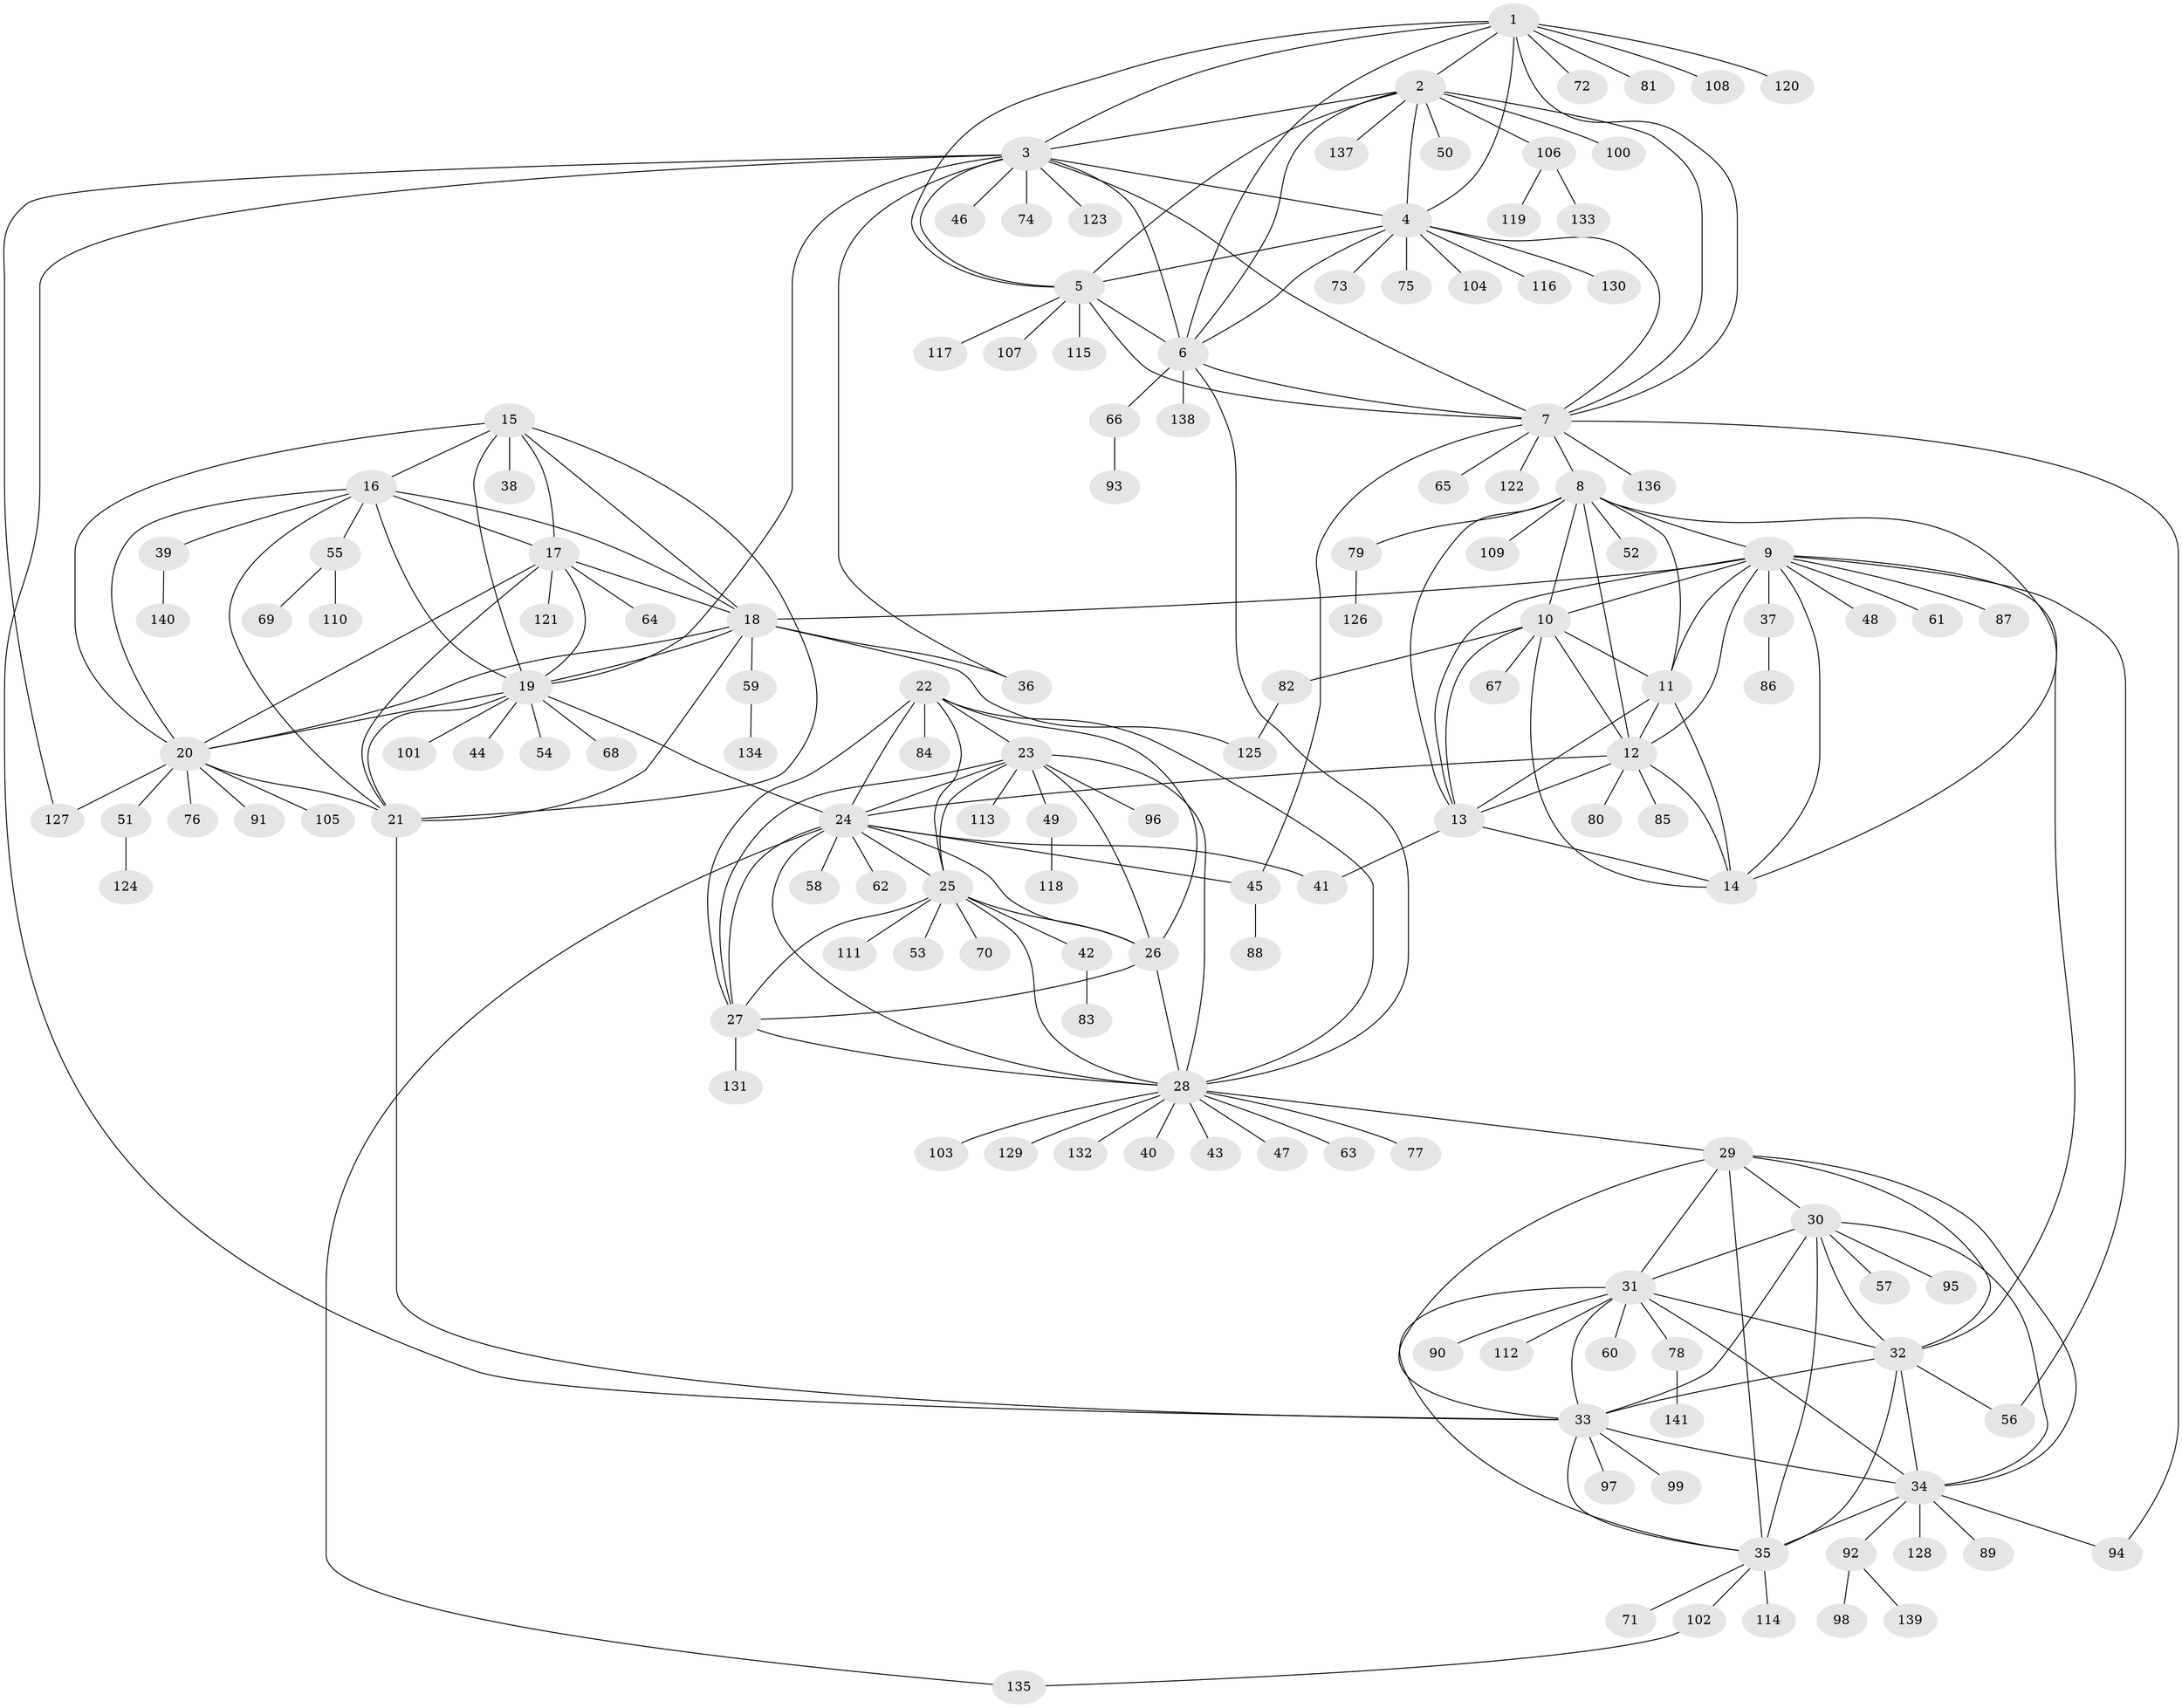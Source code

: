 // coarse degree distribution, {2: 0.11864406779661017, 9: 0.01694915254237288, 8: 0.06779661016949153, 1: 0.5932203389830508, 5: 0.05084745762711865, 4: 0.03389830508474576, 3: 0.03389830508474576, 7: 0.03389830508474576, 6: 0.01694915254237288, 13: 0.01694915254237288, 12: 0.01694915254237288}
// Generated by graph-tools (version 1.1) at 2025/37/03/04/25 23:37:47]
// undirected, 141 vertices, 229 edges
graph export_dot {
  node [color=gray90,style=filled];
  1;
  2;
  3;
  4;
  5;
  6;
  7;
  8;
  9;
  10;
  11;
  12;
  13;
  14;
  15;
  16;
  17;
  18;
  19;
  20;
  21;
  22;
  23;
  24;
  25;
  26;
  27;
  28;
  29;
  30;
  31;
  32;
  33;
  34;
  35;
  36;
  37;
  38;
  39;
  40;
  41;
  42;
  43;
  44;
  45;
  46;
  47;
  48;
  49;
  50;
  51;
  52;
  53;
  54;
  55;
  56;
  57;
  58;
  59;
  60;
  61;
  62;
  63;
  64;
  65;
  66;
  67;
  68;
  69;
  70;
  71;
  72;
  73;
  74;
  75;
  76;
  77;
  78;
  79;
  80;
  81;
  82;
  83;
  84;
  85;
  86;
  87;
  88;
  89;
  90;
  91;
  92;
  93;
  94;
  95;
  96;
  97;
  98;
  99;
  100;
  101;
  102;
  103;
  104;
  105;
  106;
  107;
  108;
  109;
  110;
  111;
  112;
  113;
  114;
  115;
  116;
  117;
  118;
  119;
  120;
  121;
  122;
  123;
  124;
  125;
  126;
  127;
  128;
  129;
  130;
  131;
  132;
  133;
  134;
  135;
  136;
  137;
  138;
  139;
  140;
  141;
  1 -- 2;
  1 -- 3;
  1 -- 4;
  1 -- 5;
  1 -- 6;
  1 -- 7;
  1 -- 72;
  1 -- 81;
  1 -- 108;
  1 -- 120;
  2 -- 3;
  2 -- 4;
  2 -- 5;
  2 -- 6;
  2 -- 7;
  2 -- 50;
  2 -- 100;
  2 -- 106;
  2 -- 137;
  3 -- 4;
  3 -- 5;
  3 -- 6;
  3 -- 7;
  3 -- 19;
  3 -- 33;
  3 -- 36;
  3 -- 46;
  3 -- 74;
  3 -- 123;
  3 -- 127;
  4 -- 5;
  4 -- 6;
  4 -- 7;
  4 -- 73;
  4 -- 75;
  4 -- 104;
  4 -- 116;
  4 -- 130;
  5 -- 6;
  5 -- 7;
  5 -- 107;
  5 -- 115;
  5 -- 117;
  6 -- 7;
  6 -- 28;
  6 -- 66;
  6 -- 138;
  7 -- 8;
  7 -- 45;
  7 -- 65;
  7 -- 94;
  7 -- 122;
  7 -- 136;
  8 -- 9;
  8 -- 10;
  8 -- 11;
  8 -- 12;
  8 -- 13;
  8 -- 14;
  8 -- 52;
  8 -- 79;
  8 -- 109;
  9 -- 10;
  9 -- 11;
  9 -- 12;
  9 -- 13;
  9 -- 14;
  9 -- 18;
  9 -- 32;
  9 -- 37;
  9 -- 48;
  9 -- 56;
  9 -- 61;
  9 -- 87;
  10 -- 11;
  10 -- 12;
  10 -- 13;
  10 -- 14;
  10 -- 67;
  10 -- 82;
  11 -- 12;
  11 -- 13;
  11 -- 14;
  12 -- 13;
  12 -- 14;
  12 -- 24;
  12 -- 80;
  12 -- 85;
  13 -- 14;
  13 -- 41;
  15 -- 16;
  15 -- 17;
  15 -- 18;
  15 -- 19;
  15 -- 20;
  15 -- 21;
  15 -- 38;
  16 -- 17;
  16 -- 18;
  16 -- 19;
  16 -- 20;
  16 -- 21;
  16 -- 39;
  16 -- 55;
  17 -- 18;
  17 -- 19;
  17 -- 20;
  17 -- 21;
  17 -- 64;
  17 -- 121;
  18 -- 19;
  18 -- 20;
  18 -- 21;
  18 -- 36;
  18 -- 59;
  18 -- 125;
  19 -- 20;
  19 -- 21;
  19 -- 24;
  19 -- 44;
  19 -- 54;
  19 -- 68;
  19 -- 101;
  20 -- 21;
  20 -- 51;
  20 -- 76;
  20 -- 91;
  20 -- 105;
  20 -- 127;
  21 -- 33;
  22 -- 23;
  22 -- 24;
  22 -- 25;
  22 -- 26;
  22 -- 27;
  22 -- 28;
  22 -- 84;
  23 -- 24;
  23 -- 25;
  23 -- 26;
  23 -- 27;
  23 -- 28;
  23 -- 49;
  23 -- 96;
  23 -- 113;
  24 -- 25;
  24 -- 26;
  24 -- 27;
  24 -- 28;
  24 -- 41;
  24 -- 45;
  24 -- 58;
  24 -- 62;
  24 -- 135;
  25 -- 26;
  25 -- 27;
  25 -- 28;
  25 -- 42;
  25 -- 53;
  25 -- 70;
  25 -- 111;
  26 -- 27;
  26 -- 28;
  27 -- 28;
  27 -- 131;
  28 -- 29;
  28 -- 40;
  28 -- 43;
  28 -- 47;
  28 -- 63;
  28 -- 77;
  28 -- 103;
  28 -- 129;
  28 -- 132;
  29 -- 30;
  29 -- 31;
  29 -- 32;
  29 -- 33;
  29 -- 34;
  29 -- 35;
  30 -- 31;
  30 -- 32;
  30 -- 33;
  30 -- 34;
  30 -- 35;
  30 -- 57;
  30 -- 95;
  31 -- 32;
  31 -- 33;
  31 -- 34;
  31 -- 35;
  31 -- 60;
  31 -- 78;
  31 -- 90;
  31 -- 112;
  32 -- 33;
  32 -- 34;
  32 -- 35;
  32 -- 56;
  33 -- 34;
  33 -- 35;
  33 -- 97;
  33 -- 99;
  34 -- 35;
  34 -- 89;
  34 -- 92;
  34 -- 94;
  34 -- 128;
  35 -- 71;
  35 -- 102;
  35 -- 114;
  37 -- 86;
  39 -- 140;
  42 -- 83;
  45 -- 88;
  49 -- 118;
  51 -- 124;
  55 -- 69;
  55 -- 110;
  59 -- 134;
  66 -- 93;
  78 -- 141;
  79 -- 126;
  82 -- 125;
  92 -- 98;
  92 -- 139;
  102 -- 135;
  106 -- 119;
  106 -- 133;
}
